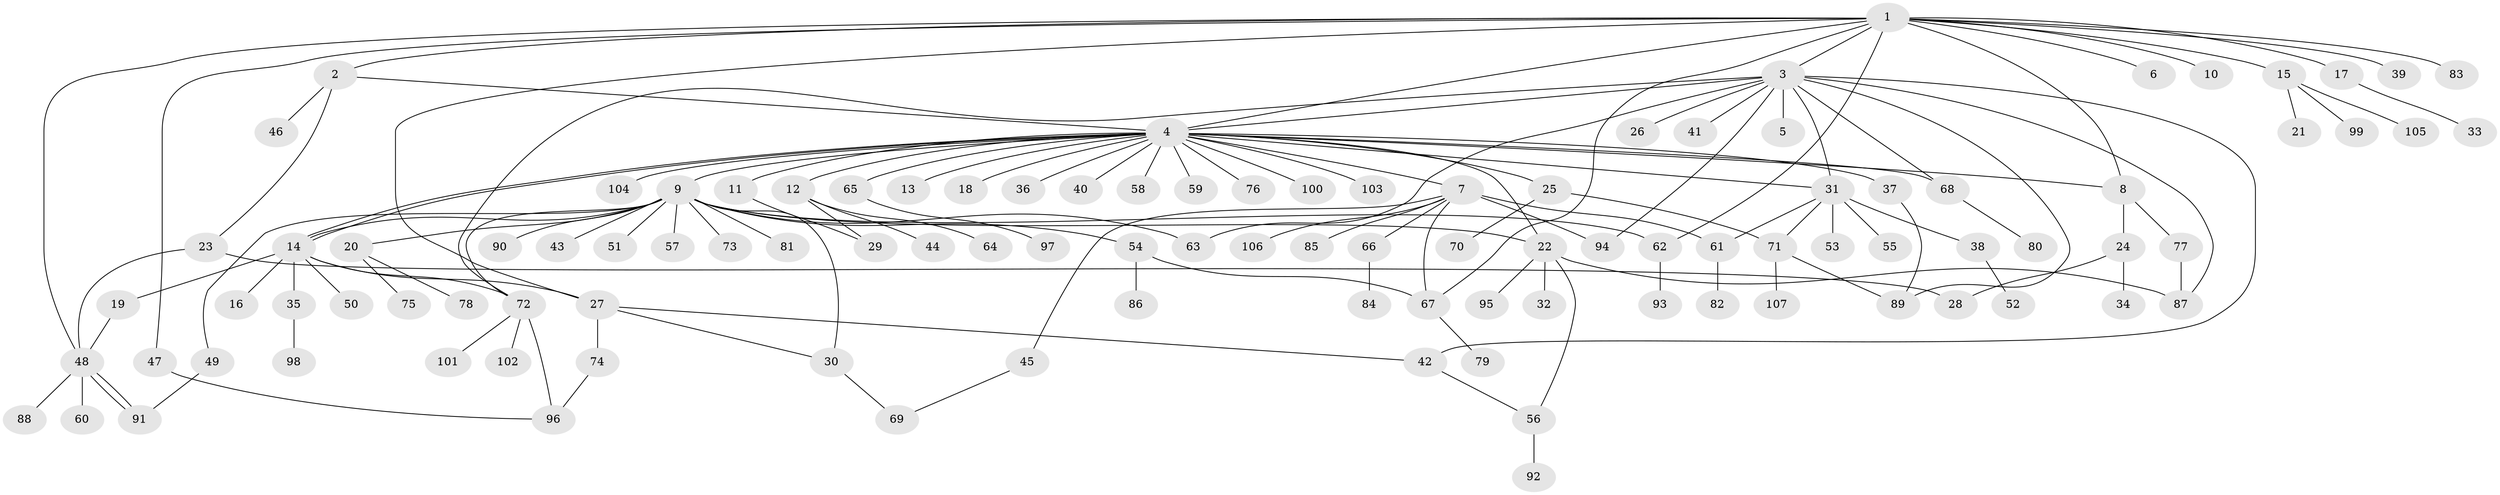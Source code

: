 // Generated by graph-tools (version 1.1) at 2025/14/03/09/25 04:14:26]
// undirected, 107 vertices, 140 edges
graph export_dot {
graph [start="1"]
  node [color=gray90,style=filled];
  1;
  2;
  3;
  4;
  5;
  6;
  7;
  8;
  9;
  10;
  11;
  12;
  13;
  14;
  15;
  16;
  17;
  18;
  19;
  20;
  21;
  22;
  23;
  24;
  25;
  26;
  27;
  28;
  29;
  30;
  31;
  32;
  33;
  34;
  35;
  36;
  37;
  38;
  39;
  40;
  41;
  42;
  43;
  44;
  45;
  46;
  47;
  48;
  49;
  50;
  51;
  52;
  53;
  54;
  55;
  56;
  57;
  58;
  59;
  60;
  61;
  62;
  63;
  64;
  65;
  66;
  67;
  68;
  69;
  70;
  71;
  72;
  73;
  74;
  75;
  76;
  77;
  78;
  79;
  80;
  81;
  82;
  83;
  84;
  85;
  86;
  87;
  88;
  89;
  90;
  91;
  92;
  93;
  94;
  95;
  96;
  97;
  98;
  99;
  100;
  101;
  102;
  103;
  104;
  105;
  106;
  107;
  1 -- 2;
  1 -- 3;
  1 -- 4;
  1 -- 6;
  1 -- 8;
  1 -- 10;
  1 -- 15;
  1 -- 17;
  1 -- 27;
  1 -- 39;
  1 -- 47;
  1 -- 48;
  1 -- 62;
  1 -- 67;
  1 -- 83;
  2 -- 4;
  2 -- 23;
  2 -- 46;
  3 -- 4;
  3 -- 5;
  3 -- 26;
  3 -- 31;
  3 -- 41;
  3 -- 42;
  3 -- 63;
  3 -- 68;
  3 -- 72;
  3 -- 87;
  3 -- 89;
  3 -- 94;
  4 -- 7;
  4 -- 8;
  4 -- 9;
  4 -- 11;
  4 -- 12;
  4 -- 13;
  4 -- 14;
  4 -- 14;
  4 -- 18;
  4 -- 22;
  4 -- 25;
  4 -- 31;
  4 -- 36;
  4 -- 37;
  4 -- 40;
  4 -- 58;
  4 -- 59;
  4 -- 65;
  4 -- 68;
  4 -- 76;
  4 -- 100;
  4 -- 103;
  4 -- 104;
  7 -- 45;
  7 -- 61;
  7 -- 66;
  7 -- 67;
  7 -- 85;
  7 -- 94;
  7 -- 106;
  8 -- 24;
  8 -- 77;
  9 -- 14;
  9 -- 20;
  9 -- 22;
  9 -- 30;
  9 -- 43;
  9 -- 49;
  9 -- 51;
  9 -- 54;
  9 -- 57;
  9 -- 62;
  9 -- 63;
  9 -- 72;
  9 -- 73;
  9 -- 81;
  9 -- 90;
  11 -- 29;
  12 -- 29;
  12 -- 44;
  12 -- 64;
  14 -- 16;
  14 -- 19;
  14 -- 27;
  14 -- 35;
  14 -- 50;
  14 -- 72;
  15 -- 21;
  15 -- 99;
  15 -- 105;
  17 -- 33;
  19 -- 48;
  20 -- 75;
  20 -- 78;
  22 -- 32;
  22 -- 56;
  22 -- 87;
  22 -- 95;
  23 -- 28;
  23 -- 48;
  24 -- 28;
  24 -- 34;
  25 -- 70;
  25 -- 71;
  27 -- 30;
  27 -- 42;
  27 -- 74;
  30 -- 69;
  31 -- 38;
  31 -- 53;
  31 -- 55;
  31 -- 61;
  31 -- 71;
  35 -- 98;
  37 -- 89;
  38 -- 52;
  42 -- 56;
  45 -- 69;
  47 -- 96;
  48 -- 60;
  48 -- 88;
  48 -- 91;
  48 -- 91;
  49 -- 91;
  54 -- 67;
  54 -- 86;
  56 -- 92;
  61 -- 82;
  62 -- 93;
  65 -- 97;
  66 -- 84;
  67 -- 79;
  68 -- 80;
  71 -- 89;
  71 -- 107;
  72 -- 96;
  72 -- 101;
  72 -- 102;
  74 -- 96;
  77 -- 87;
}
